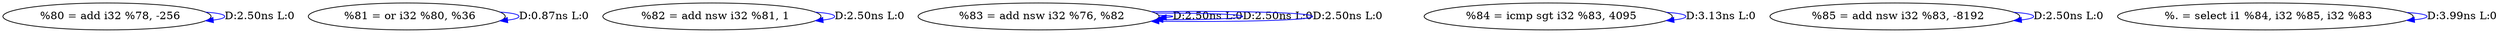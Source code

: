 digraph {
Node0x3108060[label="  %80 = add i32 %78, -256"];
Node0x3108060 -> Node0x3108060[label="D:2.50ns L:0",color=blue];
Node0x3108140[label="  %81 = or i32 %80, %36"];
Node0x3108140 -> Node0x3108140[label="D:0.87ns L:0",color=blue];
Node0x3108220[label="  %82 = add nsw i32 %81, 1"];
Node0x3108220 -> Node0x3108220[label="D:2.50ns L:0",color=blue];
Node0x3108300[label="  %83 = add nsw i32 %76, %82"];
Node0x3108300 -> Node0x3108300[label="D:2.50ns L:0",color=blue];
Node0x3108300 -> Node0x3108300[label="D:2.50ns L:0",color=blue];
Node0x3108300 -> Node0x3108300[label="D:2.50ns L:0",color=blue];
Node0x31083e0[label="  %84 = icmp sgt i32 %83, 4095"];
Node0x31083e0 -> Node0x31083e0[label="D:3.13ns L:0",color=blue];
Node0x31084c0[label="  %85 = add nsw i32 %83, -8192"];
Node0x31084c0 -> Node0x31084c0[label="D:2.50ns L:0",color=blue];
Node0x31085a0[label="  %. = select i1 %84, i32 %85, i32 %83"];
Node0x31085a0 -> Node0x31085a0[label="D:3.99ns L:0",color=blue];
}
